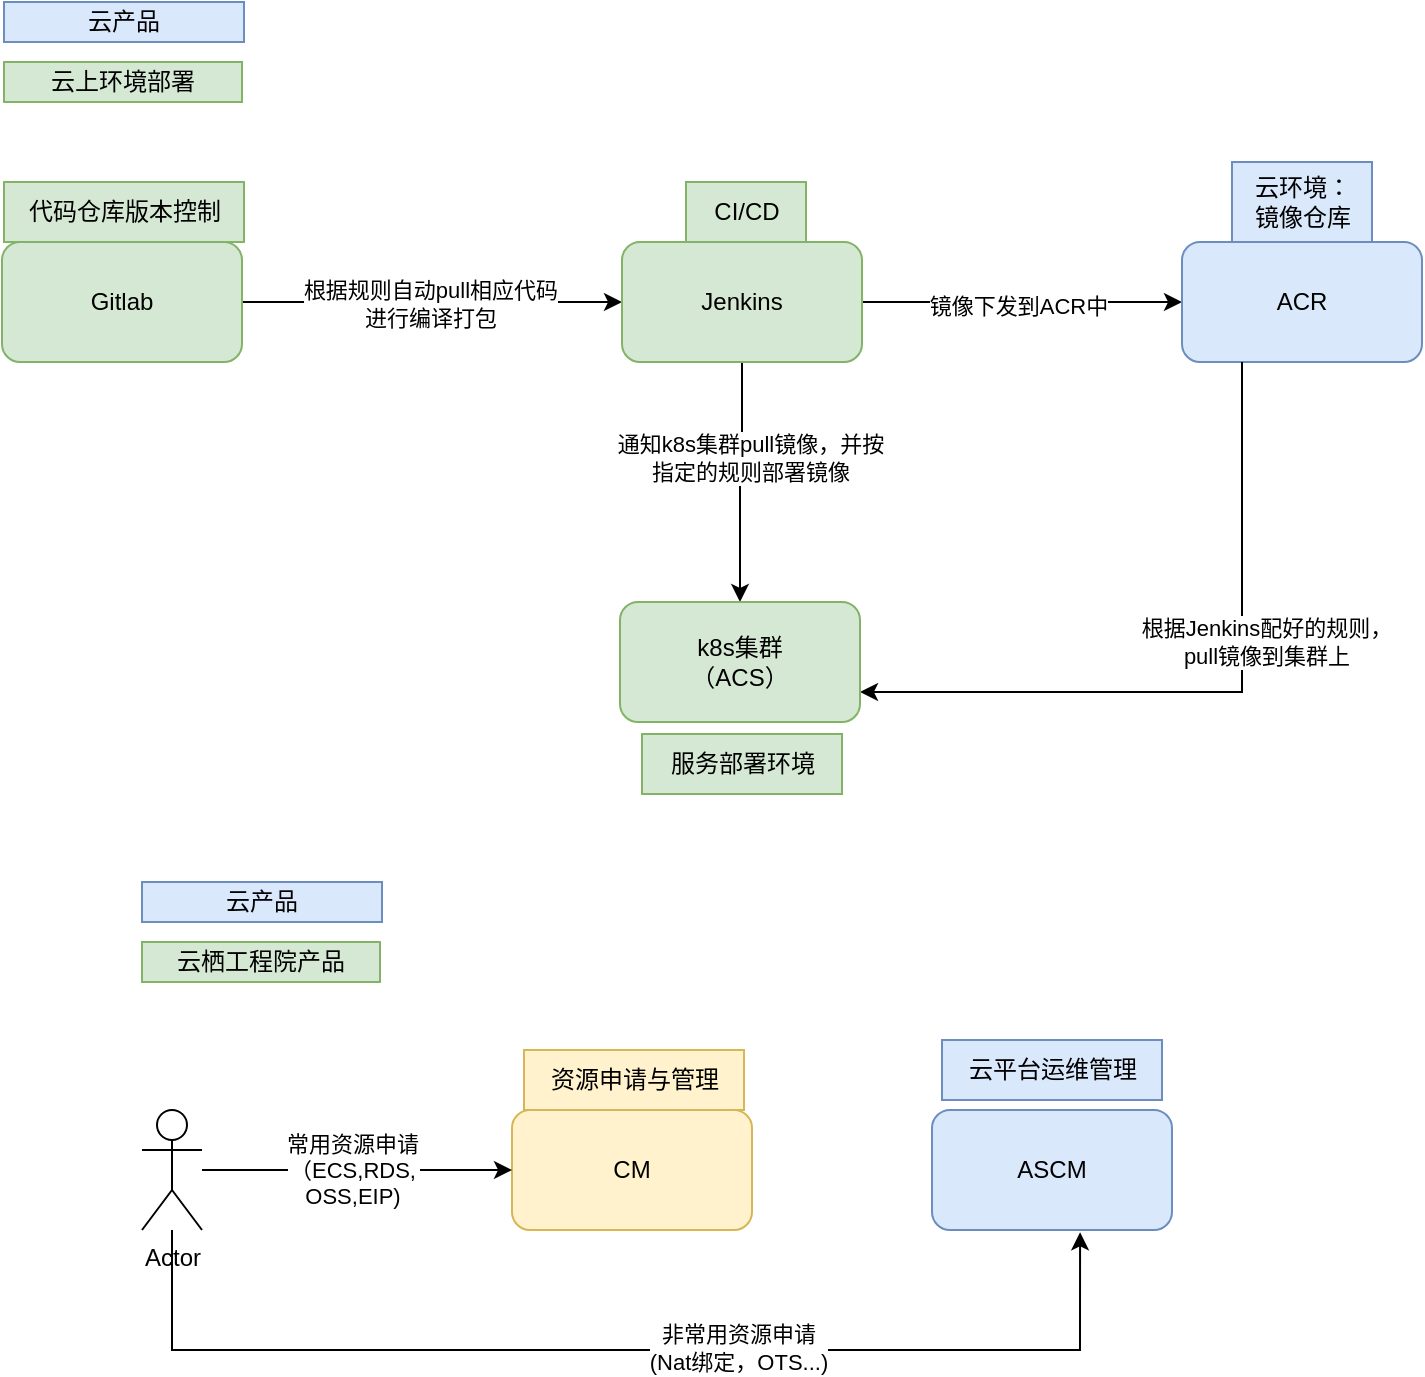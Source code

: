 <mxfile version="22.1.15" type="github">
  <diagram name="第 1 页" id="PR04_hHb-Y1HilmeZlOw">
    <mxGraphModel dx="928" dy="496" grid="1" gridSize="10" guides="1" tooltips="1" connect="1" arrows="1" fold="1" page="1" pageScale="1" pageWidth="1169" pageHeight="827" math="0" shadow="0">
      <root>
        <mxCell id="0" />
        <mxCell id="1" parent="0" />
        <mxCell id="PmjK9yz6c--jbu39in0--11" style="edgeStyle=orthogonalEdgeStyle;rounded=0;orthogonalLoop=1;jettySize=auto;html=1;entryX=0;entryY=0.5;entryDx=0;entryDy=0;" parent="1" source="PmjK9yz6c--jbu39in0--1" target="PmjK9yz6c--jbu39in0--3" edge="1">
          <mxGeometry relative="1" as="geometry" />
        </mxCell>
        <mxCell id="PmjK9yz6c--jbu39in0--12" value="根据规则自动pull相应代码&lt;br&gt;进行编译打包" style="edgeLabel;html=1;align=center;verticalAlign=middle;resizable=0;points=[];" parent="PmjK9yz6c--jbu39in0--11" vertex="1" connectable="0">
          <mxGeometry x="-0.008" y="-1" relative="1" as="geometry">
            <mxPoint as="offset" />
          </mxGeometry>
        </mxCell>
        <mxCell id="PmjK9yz6c--jbu39in0--1" value="Gitlab" style="rounded=1;whiteSpace=wrap;html=1;fillColor=#d5e8d4;strokeColor=#82b366;" parent="1" vertex="1">
          <mxGeometry x="290" y="180" width="120" height="60" as="geometry" />
        </mxCell>
        <mxCell id="PmjK9yz6c--jbu39in0--2" value="代码仓库版本控制" style="text;html=1;align=center;verticalAlign=middle;resizable=0;points=[];autosize=1;strokeColor=#82b366;fillColor=#d5e8d4;" parent="1" vertex="1">
          <mxGeometry x="291" y="150" width="120" height="30" as="geometry" />
        </mxCell>
        <mxCell id="z97M-Kj-8ajkmH52QQyC-1" style="edgeStyle=orthogonalEdgeStyle;rounded=0;orthogonalLoop=1;jettySize=auto;html=1;" parent="1" source="PmjK9yz6c--jbu39in0--3" target="PmjK9yz6c--jbu39in0--5" edge="1">
          <mxGeometry relative="1" as="geometry" />
        </mxCell>
        <mxCell id="z97M-Kj-8ajkmH52QQyC-2" value="镜像下发到ACR中" style="edgeLabel;html=1;align=center;verticalAlign=middle;resizable=0;points=[];" parent="z97M-Kj-8ajkmH52QQyC-1" vertex="1" connectable="0">
          <mxGeometry x="-0.031" y="-2" relative="1" as="geometry">
            <mxPoint as="offset" />
          </mxGeometry>
        </mxCell>
        <mxCell id="z97M-Kj-8ajkmH52QQyC-5" style="edgeStyle=orthogonalEdgeStyle;rounded=0;orthogonalLoop=1;jettySize=auto;html=1;entryX=0.5;entryY=0;entryDx=0;entryDy=0;" parent="1" source="PmjK9yz6c--jbu39in0--3" target="PmjK9yz6c--jbu39in0--7" edge="1">
          <mxGeometry relative="1" as="geometry" />
        </mxCell>
        <mxCell id="z97M-Kj-8ajkmH52QQyC-6" value="通知k8s集群pull镜像，并按&lt;br&gt;指定的规则部署镜像" style="edgeLabel;html=1;align=center;verticalAlign=middle;resizable=0;points=[];" parent="z97M-Kj-8ajkmH52QQyC-5" vertex="1" connectable="0">
          <mxGeometry x="-0.21" y="4" relative="1" as="geometry">
            <mxPoint as="offset" />
          </mxGeometry>
        </mxCell>
        <mxCell id="PmjK9yz6c--jbu39in0--3" value="Jenkins" style="rounded=1;whiteSpace=wrap;html=1;fillColor=#d5e8d4;strokeColor=#82b366;" parent="1" vertex="1">
          <mxGeometry x="600" y="180" width="120" height="60" as="geometry" />
        </mxCell>
        <mxCell id="PmjK9yz6c--jbu39in0--4" value="CI/CD" style="text;html=1;align=center;verticalAlign=middle;resizable=0;points=[];autosize=1;strokeColor=#82b366;fillColor=#d5e8d4;" parent="1" vertex="1">
          <mxGeometry x="632" y="150" width="60" height="30" as="geometry" />
        </mxCell>
        <mxCell id="PmjK9yz6c--jbu39in0--5" value="ACR" style="rounded=1;whiteSpace=wrap;html=1;fillColor=#dae8fc;strokeColor=#6c8ebf;" parent="1" vertex="1">
          <mxGeometry x="880" y="180" width="120" height="60" as="geometry" />
        </mxCell>
        <mxCell id="z97M-Kj-8ajkmH52QQyC-3" style="edgeStyle=orthogonalEdgeStyle;rounded=0;orthogonalLoop=1;jettySize=auto;html=1;entryX=1;entryY=0.75;entryDx=0;entryDy=0;" parent="1" target="PmjK9yz6c--jbu39in0--7" edge="1">
          <mxGeometry relative="1" as="geometry">
            <mxPoint x="910" y="240" as="sourcePoint" />
            <Array as="points">
              <mxPoint x="910" y="405" />
            </Array>
          </mxGeometry>
        </mxCell>
        <mxCell id="z97M-Kj-8ajkmH52QQyC-4" value="根据Jenkins配好的规则，&lt;br&gt;pull镜像到集群上" style="edgeLabel;html=1;align=center;verticalAlign=middle;resizable=0;points=[];" parent="z97M-Kj-8ajkmH52QQyC-3" vertex="1" connectable="0">
          <mxGeometry x="0.198" y="3" relative="1" as="geometry">
            <mxPoint x="60" y="-28" as="offset" />
          </mxGeometry>
        </mxCell>
        <mxCell id="PmjK9yz6c--jbu39in0--6" value="云环境：&lt;br&gt;镜像仓库" style="text;html=1;align=center;verticalAlign=middle;resizable=0;points=[];autosize=1;strokeColor=#6c8ebf;fillColor=#dae8fc;" parent="1" vertex="1">
          <mxGeometry x="905" y="140" width="70" height="40" as="geometry" />
        </mxCell>
        <mxCell id="PmjK9yz6c--jbu39in0--7" value="k8s集群&lt;br&gt;（ACS）" style="rounded=1;whiteSpace=wrap;html=1;fillColor=#d5e8d4;strokeColor=#82b366;" parent="1" vertex="1">
          <mxGeometry x="599" y="360" width="120" height="60" as="geometry" />
        </mxCell>
        <mxCell id="PmjK9yz6c--jbu39in0--8" value="服务部署环境" style="text;html=1;align=center;verticalAlign=middle;resizable=0;points=[];autosize=1;strokeColor=#82b366;fillColor=#d5e8d4;" parent="1" vertex="1">
          <mxGeometry x="610" y="426" width="100" height="30" as="geometry" />
        </mxCell>
        <mxCell id="PmjK9yz6c--jbu39in0--9" value="云产品" style="rounded=0;whiteSpace=wrap;html=1;fillColor=#dae8fc;strokeColor=#6c8ebf;" parent="1" vertex="1">
          <mxGeometry x="291" y="60" width="120" height="20" as="geometry" />
        </mxCell>
        <mxCell id="PmjK9yz6c--jbu39in0--10" value="云上环境部署" style="rounded=0;whiteSpace=wrap;html=1;fillColor=#d5e8d4;strokeColor=#82b366;" parent="1" vertex="1">
          <mxGeometry x="291" y="90" width="119" height="20" as="geometry" />
        </mxCell>
        <mxCell id="z97M-Kj-8ajkmH52QQyC-7" value="CM" style="rounded=1;whiteSpace=wrap;html=1;fillColor=#fff2cc;strokeColor=#d6b656;" parent="1" vertex="1">
          <mxGeometry x="545" y="614" width="120" height="60" as="geometry" />
        </mxCell>
        <mxCell id="z97M-Kj-8ajkmH52QQyC-8" value="资源申请与管理" style="text;html=1;align=center;verticalAlign=middle;resizable=0;points=[];autosize=1;strokeColor=#d6b656;fillColor=#fff2cc;" parent="1" vertex="1">
          <mxGeometry x="551" y="584" width="110" height="30" as="geometry" />
        </mxCell>
        <mxCell id="z97M-Kj-8ajkmH52QQyC-9" value="ASCM" style="rounded=1;whiteSpace=wrap;html=1;fillColor=#dae8fc;strokeColor=#6c8ebf;" parent="1" vertex="1">
          <mxGeometry x="755" y="614" width="120" height="60" as="geometry" />
        </mxCell>
        <mxCell id="z97M-Kj-8ajkmH52QQyC-10" value="云平台运维管理" style="text;html=1;align=center;verticalAlign=middle;resizable=0;points=[];autosize=1;strokeColor=#6c8ebf;fillColor=#dae8fc;" parent="1" vertex="1">
          <mxGeometry x="760" y="579" width="110" height="30" as="geometry" />
        </mxCell>
        <mxCell id="z97M-Kj-8ajkmH52QQyC-15" style="edgeStyle=orthogonalEdgeStyle;rounded=0;orthogonalLoop=1;jettySize=auto;html=1;entryX=0;entryY=0.5;entryDx=0;entryDy=0;" parent="1" source="z97M-Kj-8ajkmH52QQyC-12" target="z97M-Kj-8ajkmH52QQyC-7" edge="1">
          <mxGeometry relative="1" as="geometry">
            <Array as="points">
              <mxPoint x="505" y="644" />
              <mxPoint x="505" y="644" />
            </Array>
          </mxGeometry>
        </mxCell>
        <mxCell id="z97M-Kj-8ajkmH52QQyC-16" value="常用资源申请&lt;br&gt;（ECS,RDS,&lt;br&gt;OSS,EIP)" style="edgeLabel;html=1;align=center;verticalAlign=middle;resizable=0;points=[];" parent="z97M-Kj-8ajkmH52QQyC-15" vertex="1" connectable="0">
          <mxGeometry x="-0.237" y="1" relative="1" as="geometry">
            <mxPoint x="16" y="1" as="offset" />
          </mxGeometry>
        </mxCell>
        <mxCell id="z97M-Kj-8ajkmH52QQyC-12" value="Actor" style="shape=umlActor;verticalLabelPosition=bottom;verticalAlign=top;html=1;outlineConnect=0;" parent="1" vertex="1">
          <mxGeometry x="360" y="614" width="30" height="60" as="geometry" />
        </mxCell>
        <mxCell id="z97M-Kj-8ajkmH52QQyC-17" style="edgeStyle=orthogonalEdgeStyle;rounded=0;orthogonalLoop=1;jettySize=auto;html=1;entryX=0.617;entryY=1.019;entryDx=0;entryDy=0;entryPerimeter=0;" parent="1" source="z97M-Kj-8ajkmH52QQyC-12" target="z97M-Kj-8ajkmH52QQyC-9" edge="1">
          <mxGeometry relative="1" as="geometry">
            <Array as="points">
              <mxPoint x="375" y="734" />
              <mxPoint x="829" y="734" />
            </Array>
          </mxGeometry>
        </mxCell>
        <mxCell id="z97M-Kj-8ajkmH52QQyC-18" value="非常用资源申请&lt;br&gt;(Nat绑定，OTS...)" style="edgeLabel;html=1;align=center;verticalAlign=middle;resizable=0;points=[];" parent="z97M-Kj-8ajkmH52QQyC-17" vertex="1" connectable="0">
          <mxGeometry x="0.198" y="1" relative="1" as="geometry">
            <mxPoint as="offset" />
          </mxGeometry>
        </mxCell>
        <mxCell id="z97M-Kj-8ajkmH52QQyC-19" value="云产品" style="rounded=0;whiteSpace=wrap;html=1;fillColor=#dae8fc;strokeColor=#6c8ebf;" parent="1" vertex="1">
          <mxGeometry x="360" y="500" width="120" height="20" as="geometry" />
        </mxCell>
        <mxCell id="z97M-Kj-8ajkmH52QQyC-20" value="云栖工程院产品" style="rounded=0;whiteSpace=wrap;html=1;fillColor=#d5e8d4;strokeColor=#82b366;" parent="1" vertex="1">
          <mxGeometry x="360" y="530" width="119" height="20" as="geometry" />
        </mxCell>
      </root>
    </mxGraphModel>
  </diagram>
</mxfile>
